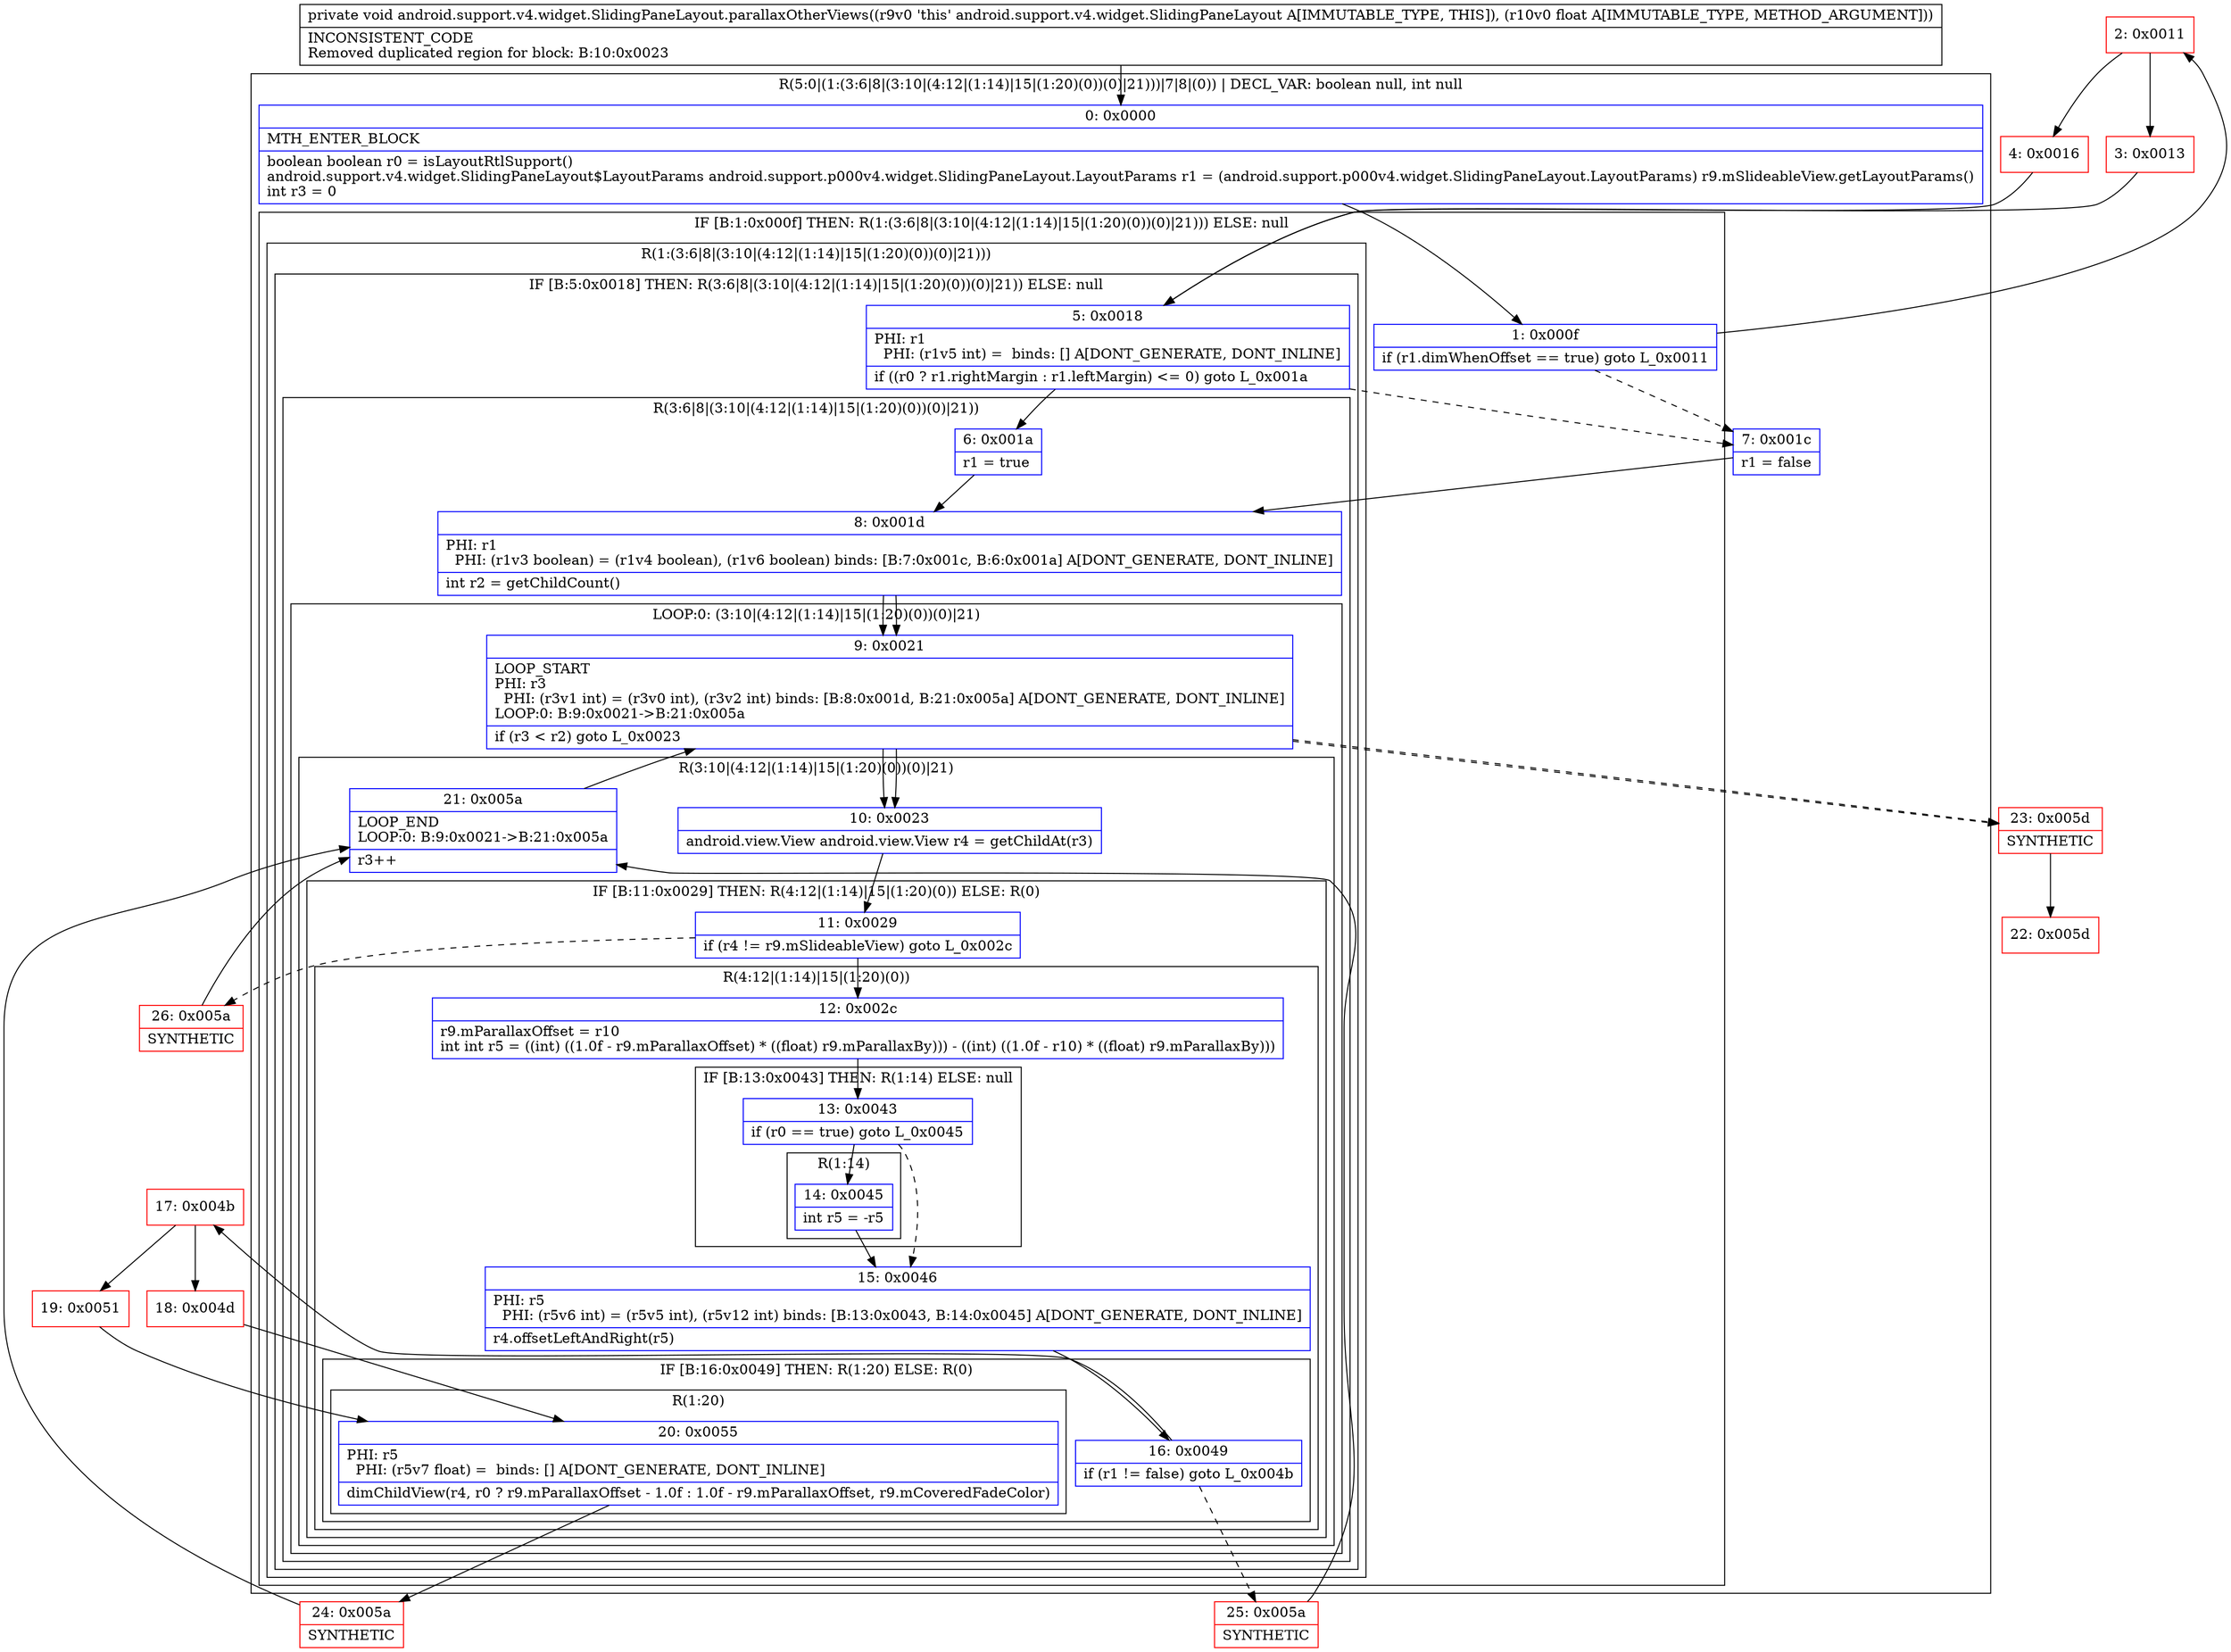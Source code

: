 digraph "CFG forandroid.support.v4.widget.SlidingPaneLayout.parallaxOtherViews(F)V" {
subgraph cluster_Region_1461180807 {
label = "R(5:0|(1:(3:6|8|(3:10|(4:12|(1:14)|15|(1:20)(0))(0)|21)))|7|8|(0)) | DECL_VAR: boolean null, int null\l";
node [shape=record,color=blue];
Node_0 [shape=record,label="{0\:\ 0x0000|MTH_ENTER_BLOCK\l|boolean boolean r0 = isLayoutRtlSupport()\landroid.support.v4.widget.SlidingPaneLayout$LayoutParams android.support.p000v4.widget.SlidingPaneLayout.LayoutParams r1 = (android.support.p000v4.widget.SlidingPaneLayout.LayoutParams) r9.mSlideableView.getLayoutParams()\lint r3 = 0\l}"];
subgraph cluster_IfRegion_1479283297 {
label = "IF [B:1:0x000f] THEN: R(1:(3:6|8|(3:10|(4:12|(1:14)|15|(1:20)(0))(0)|21))) ELSE: null";
node [shape=record,color=blue];
Node_1 [shape=record,label="{1\:\ 0x000f|if (r1.dimWhenOffset == true) goto L_0x0011\l}"];
subgraph cluster_Region_51569790 {
label = "R(1:(3:6|8|(3:10|(4:12|(1:14)|15|(1:20)(0))(0)|21)))";
node [shape=record,color=blue];
subgraph cluster_IfRegion_1326140594 {
label = "IF [B:5:0x0018] THEN: R(3:6|8|(3:10|(4:12|(1:14)|15|(1:20)(0))(0)|21)) ELSE: null";
node [shape=record,color=blue];
Node_5 [shape=record,label="{5\:\ 0x0018|PHI: r1 \l  PHI: (r1v5 int) =  binds: [] A[DONT_GENERATE, DONT_INLINE]\l|if ((r0 ? r1.rightMargin : r1.leftMargin) \<= 0) goto L_0x001a\l}"];
subgraph cluster_Region_1922767778 {
label = "R(3:6|8|(3:10|(4:12|(1:14)|15|(1:20)(0))(0)|21))";
node [shape=record,color=blue];
Node_6 [shape=record,label="{6\:\ 0x001a|r1 = true\l}"];
Node_8 [shape=record,label="{8\:\ 0x001d|PHI: r1 \l  PHI: (r1v3 boolean) = (r1v4 boolean), (r1v6 boolean) binds: [B:7:0x001c, B:6:0x001a] A[DONT_GENERATE, DONT_INLINE]\l|int r2 = getChildCount()\l}"];
subgraph cluster_LoopRegion_1297591050 {
label = "LOOP:0: (3:10|(4:12|(1:14)|15|(1:20)(0))(0)|21)";
node [shape=record,color=blue];
Node_9 [shape=record,label="{9\:\ 0x0021|LOOP_START\lPHI: r3 \l  PHI: (r3v1 int) = (r3v0 int), (r3v2 int) binds: [B:8:0x001d, B:21:0x005a] A[DONT_GENERATE, DONT_INLINE]\lLOOP:0: B:9:0x0021\-\>B:21:0x005a\l|if (r3 \< r2) goto L_0x0023\l}"];
subgraph cluster_Region_179521526 {
label = "R(3:10|(4:12|(1:14)|15|(1:20)(0))(0)|21)";
node [shape=record,color=blue];
Node_10 [shape=record,label="{10\:\ 0x0023|android.view.View android.view.View r4 = getChildAt(r3)\l}"];
subgraph cluster_IfRegion_40169728 {
label = "IF [B:11:0x0029] THEN: R(4:12|(1:14)|15|(1:20)(0)) ELSE: R(0)";
node [shape=record,color=blue];
Node_11 [shape=record,label="{11\:\ 0x0029|if (r4 != r9.mSlideableView) goto L_0x002c\l}"];
subgraph cluster_Region_318278221 {
label = "R(4:12|(1:14)|15|(1:20)(0))";
node [shape=record,color=blue];
Node_12 [shape=record,label="{12\:\ 0x002c|r9.mParallaxOffset = r10\lint int r5 = ((int) ((1.0f \- r9.mParallaxOffset) * ((float) r9.mParallaxBy))) \- ((int) ((1.0f \- r10) * ((float) r9.mParallaxBy)))\l}"];
subgraph cluster_IfRegion_2098677392 {
label = "IF [B:13:0x0043] THEN: R(1:14) ELSE: null";
node [shape=record,color=blue];
Node_13 [shape=record,label="{13\:\ 0x0043|if (r0 == true) goto L_0x0045\l}"];
subgraph cluster_Region_1039654911 {
label = "R(1:14)";
node [shape=record,color=blue];
Node_14 [shape=record,label="{14\:\ 0x0045|int r5 = \-r5\l}"];
}
}
Node_15 [shape=record,label="{15\:\ 0x0046|PHI: r5 \l  PHI: (r5v6 int) = (r5v5 int), (r5v12 int) binds: [B:13:0x0043, B:14:0x0045] A[DONT_GENERATE, DONT_INLINE]\l|r4.offsetLeftAndRight(r5)\l}"];
subgraph cluster_IfRegion_1850175423 {
label = "IF [B:16:0x0049] THEN: R(1:20) ELSE: R(0)";
node [shape=record,color=blue];
Node_16 [shape=record,label="{16\:\ 0x0049|if (r1 != false) goto L_0x004b\l}"];
subgraph cluster_Region_824065572 {
label = "R(1:20)";
node [shape=record,color=blue];
Node_20 [shape=record,label="{20\:\ 0x0055|PHI: r5 \l  PHI: (r5v7 float) =  binds: [] A[DONT_GENERATE, DONT_INLINE]\l|dimChildView(r4, r0 ? r9.mParallaxOffset \- 1.0f : 1.0f \- r9.mParallaxOffset, r9.mCoveredFadeColor)\l}"];
}
subgraph cluster_Region_2123479345 {
label = "R(0)";
node [shape=record,color=blue];
}
}
}
subgraph cluster_Region_74494457 {
label = "R(0)";
node [shape=record,color=blue];
}
}
Node_21 [shape=record,label="{21\:\ 0x005a|LOOP_END\lLOOP:0: B:9:0x0021\-\>B:21:0x005a\l|r3++\l}"];
}
}
}
}
}
}
Node_7 [shape=record,label="{7\:\ 0x001c|r1 = false\l}"];
Node_8 [shape=record,label="{8\:\ 0x001d|PHI: r1 \l  PHI: (r1v3 boolean) = (r1v4 boolean), (r1v6 boolean) binds: [B:7:0x001c, B:6:0x001a] A[DONT_GENERATE, DONT_INLINE]\l|int r2 = getChildCount()\l}"];
subgraph cluster_LoopRegion_1243391898 {
label = "LOOP:0: (0)";
node [shape=record,color=blue];
Node_9 [shape=record,label="{9\:\ 0x0021|LOOP_START\lPHI: r3 \l  PHI: (r3v1 int) = (r3v0 int), (r3v2 int) binds: [B:8:0x001d, B:21:0x005a] A[DONT_GENERATE, DONT_INLINE]\lLOOP:0: B:9:0x0021\-\>B:21:0x005a\l|if (r3 \< r2) goto L_0x0023\l}"];
subgraph cluster_Region_274043933 {
label = "R(0)";
node [shape=record,color=blue];
}
}
}
Node_2 [shape=record,color=red,label="{2\:\ 0x0011}"];
Node_3 [shape=record,color=red,label="{3\:\ 0x0013}"];
Node_4 [shape=record,color=red,label="{4\:\ 0x0016}"];
Node_17 [shape=record,color=red,label="{17\:\ 0x004b}"];
Node_18 [shape=record,color=red,label="{18\:\ 0x004d}"];
Node_19 [shape=record,color=red,label="{19\:\ 0x0051}"];
Node_22 [shape=record,color=red,label="{22\:\ 0x005d}"];
Node_23 [shape=record,color=red,label="{23\:\ 0x005d|SYNTHETIC\l}"];
Node_24 [shape=record,color=red,label="{24\:\ 0x005a|SYNTHETIC\l}"];
Node_25 [shape=record,color=red,label="{25\:\ 0x005a|SYNTHETIC\l}"];
Node_26 [shape=record,color=red,label="{26\:\ 0x005a|SYNTHETIC\l}"];
MethodNode[shape=record,label="{private void android.support.v4.widget.SlidingPaneLayout.parallaxOtherViews((r9v0 'this' android.support.v4.widget.SlidingPaneLayout A[IMMUTABLE_TYPE, THIS]), (r10v0 float A[IMMUTABLE_TYPE, METHOD_ARGUMENT]))  | INCONSISTENT_CODE\lRemoved duplicated region for block: B:10:0x0023 \l}"];
MethodNode -> Node_0;
Node_0 -> Node_1;
Node_1 -> Node_2;
Node_1 -> Node_7[style=dashed];
Node_5 -> Node_6;
Node_5 -> Node_7[style=dashed];
Node_6 -> Node_8;
Node_8 -> Node_9;
Node_9 -> Node_10;
Node_9 -> Node_23[style=dashed];
Node_10 -> Node_11;
Node_11 -> Node_12;
Node_11 -> Node_26[style=dashed];
Node_12 -> Node_13;
Node_13 -> Node_14;
Node_13 -> Node_15[style=dashed];
Node_14 -> Node_15;
Node_15 -> Node_16;
Node_16 -> Node_17;
Node_16 -> Node_25[style=dashed];
Node_20 -> Node_24;
Node_21 -> Node_9;
Node_7 -> Node_8;
Node_8 -> Node_9;
Node_9 -> Node_10;
Node_9 -> Node_23[style=dashed];
Node_2 -> Node_3;
Node_2 -> Node_4;
Node_3 -> Node_5;
Node_4 -> Node_5;
Node_17 -> Node_18;
Node_17 -> Node_19;
Node_18 -> Node_20;
Node_19 -> Node_20;
Node_23 -> Node_22;
Node_24 -> Node_21;
Node_25 -> Node_21;
Node_26 -> Node_21;
}

